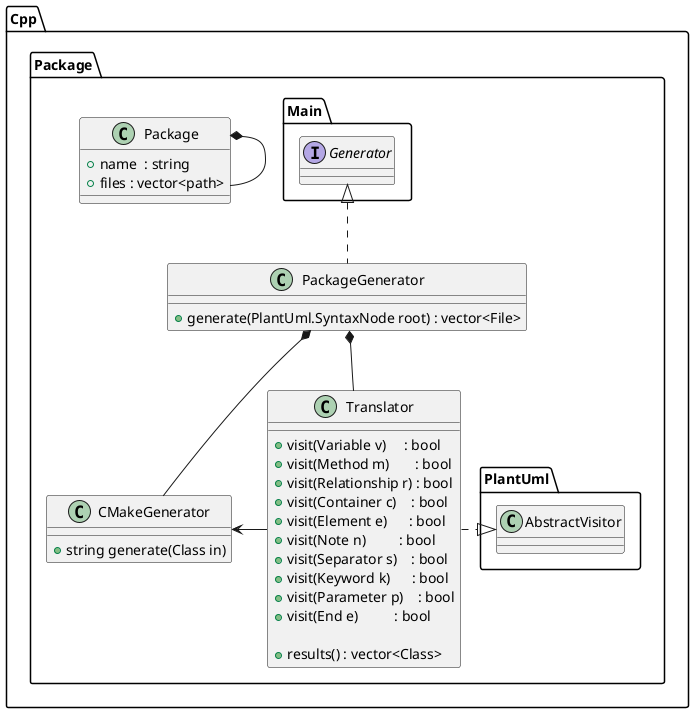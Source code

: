 @startuml Package

namespace Cpp {
    namespace Package {
        ' *************** ALGORITHMS ***************
        class CMakeGenerator {
            +string generate(Class in)
        }

        class Translator
        {
            +visit(Variable v)     : bool
            +visit(Method m)       : bool
            +visit(Relationship r) : bool
            +visit(Container c)    : bool
            +visit(Element e)      : bool
            +visit(Note n)         : bool
            +visit(Separator s)    : bool
            +visit(Keyword k)      : bool
            +visit(Parameter p)    : bool
            +visit(End e)          : bool

            +results() : vector<Class>
        }
        Translator .|> PlantUml.AbstractVisitor
        Translator -left-> CMakeGenerator


        class PackageGenerator implements Main.Generator {
            +generate(PlantUml.SyntaxNode root) : vector<File>
        }
        PackageGenerator *-- Translator
        PackageGenerator *-- CMakeGenerator

        class Package
        {
            +name  : string
            +files : vector<path>
        }
        Package *-- Package
    }
}
@enduml